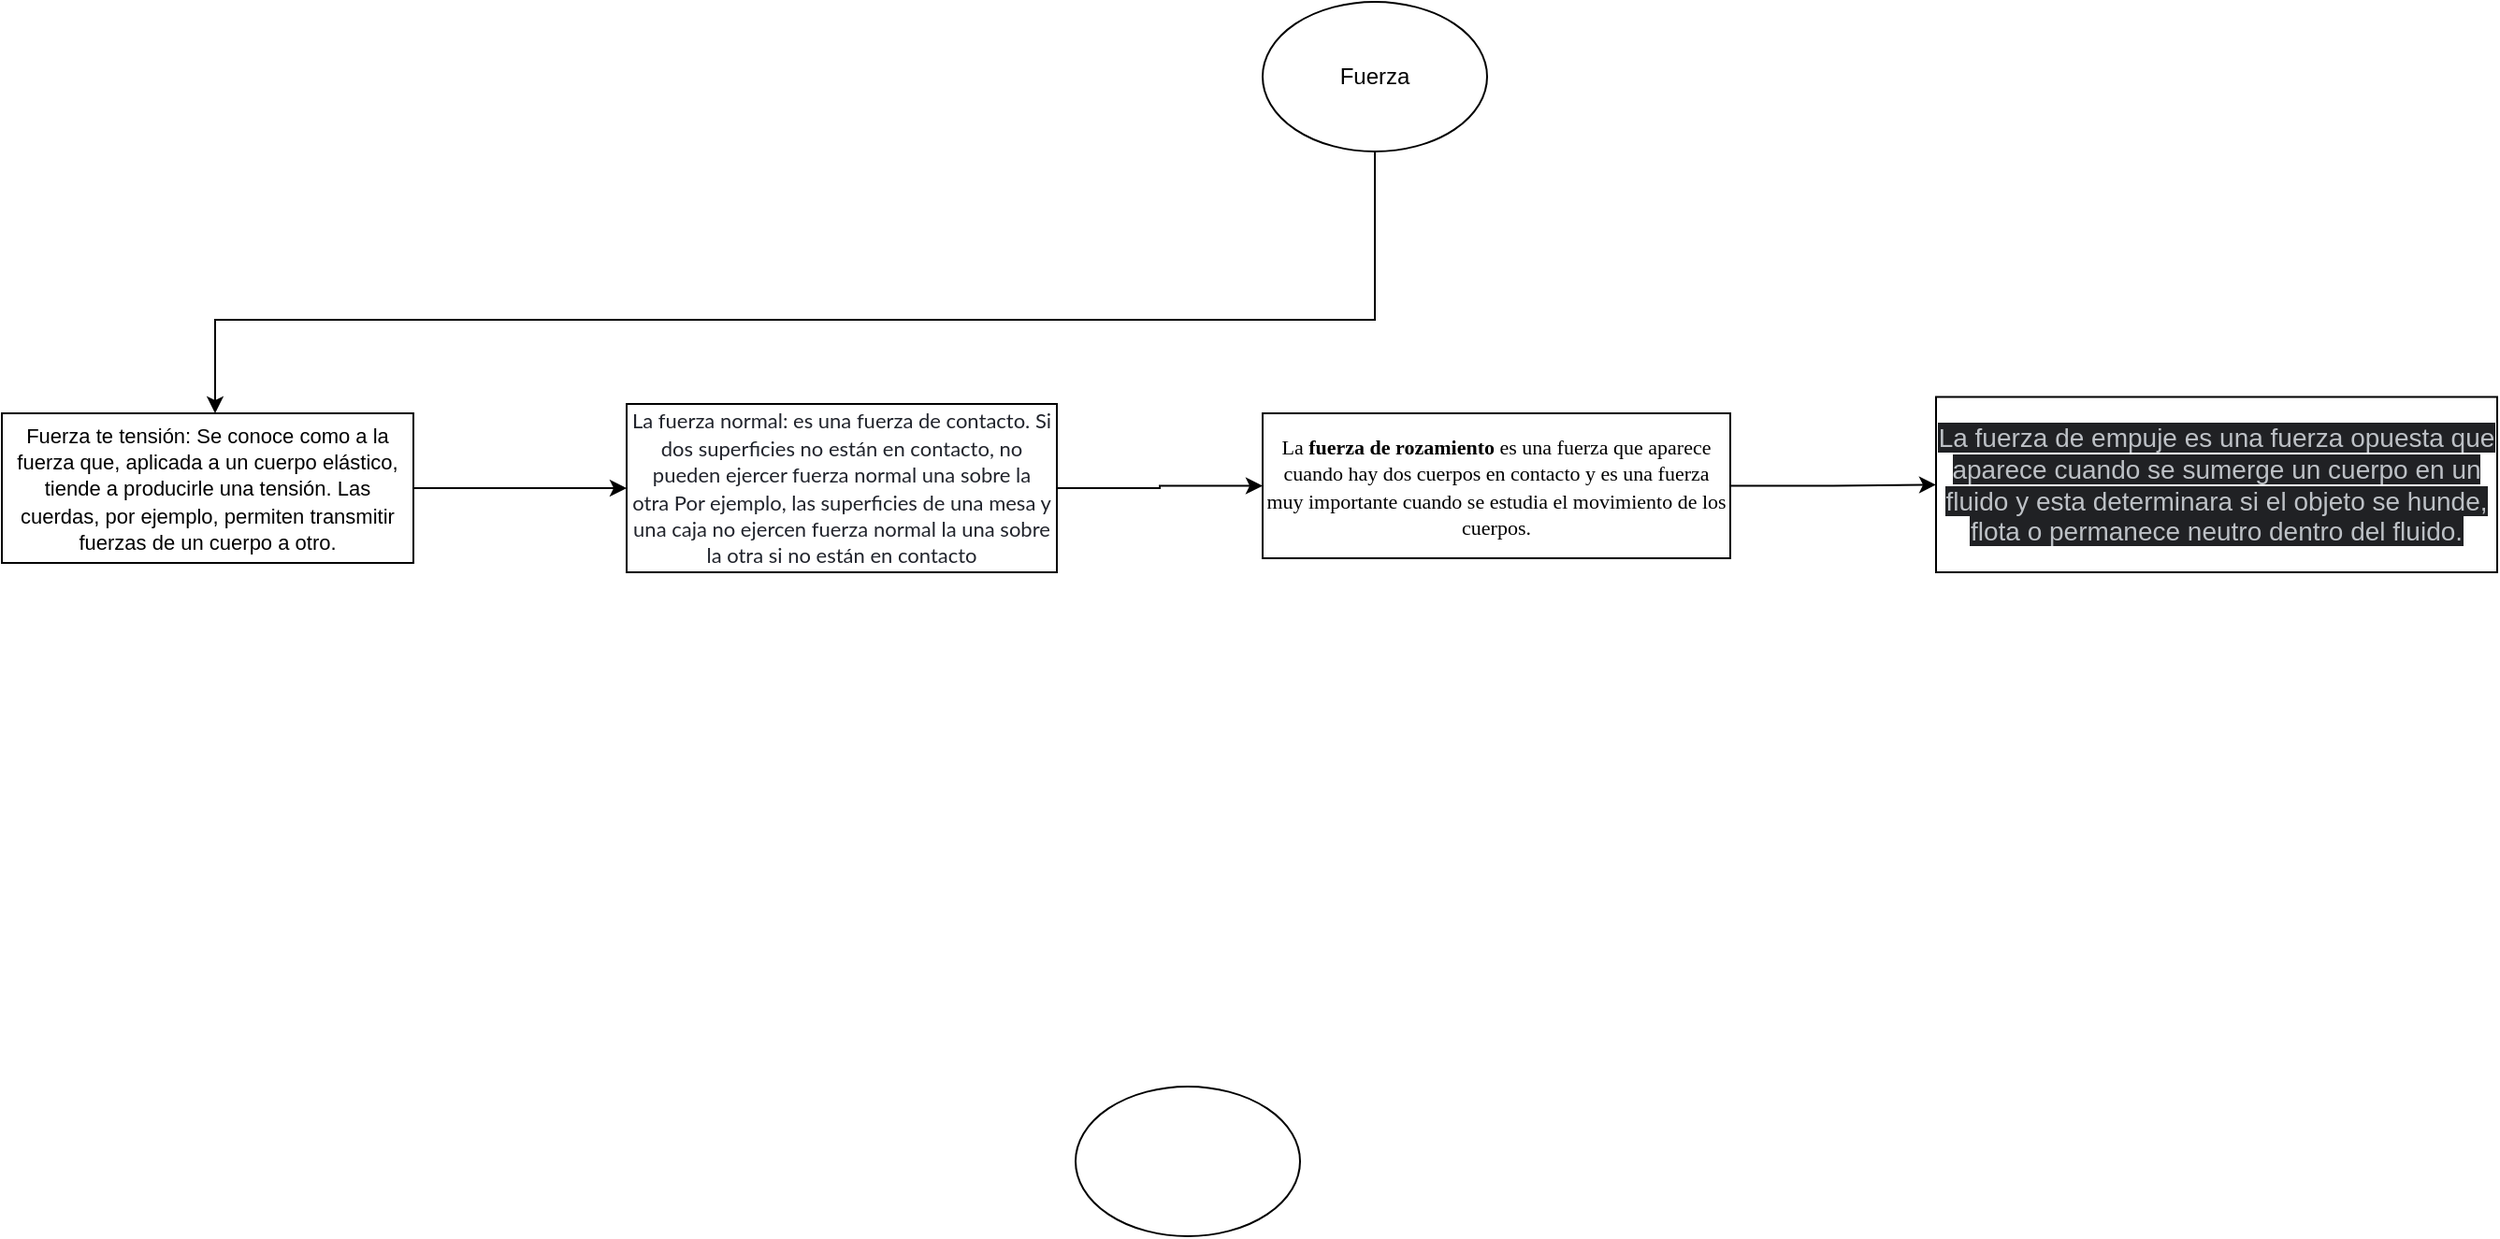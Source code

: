 <mxfile version="15.6.8" type="github" pages="5">
  <diagram id="C5RBs43oDa-KdzZeNtuy" name="Page-1">
    <mxGraphModel dx="2315" dy="1100" grid="1" gridSize="10" guides="1" tooltips="1" connect="1" arrows="1" fold="1" page="1" pageScale="1" pageWidth="827" pageHeight="1169" math="0" shadow="0">
      <root>
        <mxCell id="WIyWlLk6GJQsqaUBKTNV-0" />
        <mxCell id="WIyWlLk6GJQsqaUBKTNV-1" parent="WIyWlLk6GJQsqaUBKTNV-0" />
        <mxCell id="vAVDOsP7CAd0WjfPpMyQ-2" value="" style="edgeStyle=orthogonalEdgeStyle;rounded=0;orthogonalLoop=1;jettySize=auto;html=1;" edge="1" parent="WIyWlLk6GJQsqaUBKTNV-1" source="vAVDOsP7CAd0WjfPpMyQ-0" target="vAVDOsP7CAd0WjfPpMyQ-3">
          <mxGeometry relative="1" as="geometry">
            <mxPoint x="-160" y="320" as="targetPoint" />
            <Array as="points">
              <mxPoint x="320" y="240" />
              <mxPoint x="-300" y="240" />
            </Array>
          </mxGeometry>
        </mxCell>
        <mxCell id="vAVDOsP7CAd0WjfPpMyQ-0" value="Fuerza" style="ellipse;whiteSpace=wrap;html=1;" vertex="1" parent="WIyWlLk6GJQsqaUBKTNV-1">
          <mxGeometry x="260" y="70" width="120" height="80" as="geometry" />
        </mxCell>
        <mxCell id="vAVDOsP7CAd0WjfPpMyQ-5" value="" style="edgeStyle=orthogonalEdgeStyle;rounded=0;orthogonalLoop=1;jettySize=auto;html=1;" edge="1" parent="WIyWlLk6GJQsqaUBKTNV-1" source="vAVDOsP7CAd0WjfPpMyQ-3" target="vAVDOsP7CAd0WjfPpMyQ-4">
          <mxGeometry relative="1" as="geometry" />
        </mxCell>
        <mxCell id="vAVDOsP7CAd0WjfPpMyQ-3" value="&lt;font style=&quot;font-size: 11px&quot;&gt;Fuerza te tensión:&amp;nbsp;&lt;span style=&quot;background-color: rgb(255 , 255 , 255) ; font-family: &amp;#34;helvetica&amp;#34; , &amp;#34;georgia&amp;#34; , &amp;#34;times new roman&amp;#34; , serif&quot;&gt;Se conoce como &lt;/span&gt;&lt;span style=&quot;background-color: rgb(255 , 255 , 255) ; font-family: &amp;#34;helvetica&amp;#34; , &amp;#34;georgia&amp;#34; , &amp;#34;times new roman&amp;#34; , serif&quot;&gt;a la fuerza que, aplicada a un cuerpo elástico, tiende a producirle una tensión.&amp;nbsp;&lt;/span&gt;&lt;span style=&quot;background-color: rgb(255 , 255 , 255) ; font-family: &amp;#34;helvetica&amp;#34; , &amp;#34;georgia&amp;#34; , &amp;#34;times new roman&amp;#34; , serif&quot;&gt;Las cuerdas, por ejemplo, permiten transmitir fuerzas de un cuerpo a otro.&lt;/span&gt;&lt;span style=&quot;background-color: rgb(255 , 255 , 255) ; color: rgb(85 , 85 , 85) ; font-family: &amp;#34;helvetica&amp;#34; , &amp;#34;georgia&amp;#34; , &amp;#34;times new roman&amp;#34; , serif&quot;&gt;&lt;br&gt;&lt;/span&gt;&lt;/font&gt;" style="rounded=0;whiteSpace=wrap;html=1;" vertex="1" parent="WIyWlLk6GJQsqaUBKTNV-1">
          <mxGeometry x="-414" y="290" width="220" height="80" as="geometry" />
        </mxCell>
        <mxCell id="vAVDOsP7CAd0WjfPpMyQ-7" value="" style="edgeStyle=orthogonalEdgeStyle;rounded=0;orthogonalLoop=1;jettySize=auto;html=1;" edge="1" parent="WIyWlLk6GJQsqaUBKTNV-1" source="vAVDOsP7CAd0WjfPpMyQ-4" target="vAVDOsP7CAd0WjfPpMyQ-6">
          <mxGeometry relative="1" as="geometry" />
        </mxCell>
        <mxCell id="vAVDOsP7CAd0WjfPpMyQ-4" value="&lt;span style=&quot;color: rgb(33 , 36 , 44) ; font-family: &amp;#34;lato&amp;#34; , &amp;#34;noto sans&amp;#34; , &amp;#34;helvetica&amp;#34; , &amp;#34;corbel&amp;#34; , sans-serif , &amp;#34;helvetica&amp;#34; , &amp;#34;corbel&amp;#34; , sans-serif ; background-color: rgb(255 , 255 , 255)&quot;&gt;&lt;font style=&quot;font-size: 11px&quot;&gt;La fuerza normal: es una fuerza de contacto. Si dos superficies no están en contacto, no pueden ejercer fuerza normal una sobre la otra&lt;/font&gt;&lt;/span&gt;&lt;span style=&quot;color: rgb(33 , 36 , 44) ; font-family: &amp;#34;lato&amp;#34; , &amp;#34;noto sans&amp;#34; , &amp;#34;helvetica&amp;#34; , &amp;#34;corbel&amp;#34; , sans-serif , &amp;#34;helvetica&amp;#34; , &amp;#34;corbel&amp;#34; , sans-serif ; font-size: 11px ; background-color: rgb(255 , 255 , 255)&quot;&gt;&amp;nbsp;Por ejemplo, las superficies de una mesa y una caja no ejercen fuerza normal la una sobre la otra si no están en contacto&lt;/span&gt;" style="whiteSpace=wrap;html=1;rounded=0;" vertex="1" parent="WIyWlLk6GJQsqaUBKTNV-1">
          <mxGeometry x="-80" y="285" width="230" height="90" as="geometry" />
        </mxCell>
        <mxCell id="vAVDOsP7CAd0WjfPpMyQ-9" value="" style="edgeStyle=orthogonalEdgeStyle;rounded=0;orthogonalLoop=1;jettySize=auto;html=1;" edge="1" parent="WIyWlLk6GJQsqaUBKTNV-1" source="vAVDOsP7CAd0WjfPpMyQ-6" target="vAVDOsP7CAd0WjfPpMyQ-8">
          <mxGeometry relative="1" as="geometry" />
        </mxCell>
        <mxCell id="vAVDOsP7CAd0WjfPpMyQ-6" value="&lt;font style=&quot;font-size: 11px&quot;&gt;&lt;span style=&quot;font-family: &amp;#34;times new roman&amp;#34;&quot;&gt;La&amp;nbsp;&lt;/span&gt;&lt;b style=&quot;font-family: &amp;#34;times new roman&amp;#34;&quot;&gt;fuerza de rozamiento&lt;/b&gt;&lt;span&gt;&lt;font face=&quot;Times New Roman&quot; style=&quot;font-size: 11px&quot;&gt;&amp;nbsp;es una fuerza que aparece cuando hay dos cuerpos&amp;nbsp;en contacto y es una fuerza muy importante cuando se estudia el movimiento&amp;nbsp;de los cuerpos.&lt;/font&gt;&lt;/span&gt;&lt;/font&gt;" style="whiteSpace=wrap;html=1;rounded=0;" vertex="1" parent="WIyWlLk6GJQsqaUBKTNV-1">
          <mxGeometry x="260" y="290" width="250" height="77.5" as="geometry" />
        </mxCell>
        <mxCell id="vAVDOsP7CAd0WjfPpMyQ-8" value="&lt;span style=&quot;color: rgb(189 , 193 , 198) ; font-family: &amp;#34;arial&amp;#34; , sans-serif ; font-size: 14px ; text-align: left ; background-color: rgb(32 , 33 , 36)&quot;&gt;La fuerza de empuje es una fuerza opuesta que aparece cuando se sumerge un cuerpo en un fluido y esta determinara si el objeto se hunde, flota o permanece neutro dentro del fluido.&lt;/span&gt;" style="whiteSpace=wrap;html=1;rounded=0;" vertex="1" parent="WIyWlLk6GJQsqaUBKTNV-1">
          <mxGeometry x="620" y="281.25" width="300" height="93.75" as="geometry" />
        </mxCell>
        <mxCell id="vAVDOsP7CAd0WjfPpMyQ-11" style="edgeStyle=orthogonalEdgeStyle;rounded=0;orthogonalLoop=1;jettySize=auto;html=1;exitX=0.5;exitY=1;exitDx=0;exitDy=0;fontSize=11;" edge="1" parent="WIyWlLk6GJQsqaUBKTNV-1" source="vAVDOsP7CAd0WjfPpMyQ-6" target="vAVDOsP7CAd0WjfPpMyQ-6">
          <mxGeometry relative="1" as="geometry" />
        </mxCell>
        <mxCell id="vAVDOsP7CAd0WjfPpMyQ-13" value="" style="ellipse;whiteSpace=wrap;html=1;labelBackgroundColor=#F7F9FF;fontSize=11;fontColor=#000000;" vertex="1" parent="WIyWlLk6GJQsqaUBKTNV-1">
          <mxGeometry x="160" y="650" width="120" height="80" as="geometry" />
        </mxCell>
      </root>
    </mxGraphModel>
  </diagram>
  <diagram id="a9kGSJYgxwQCSWXo4pwc" name="DESPLAZAMIENTO ENTRE 2 PUNTOS">
    <mxGraphModel dx="1680" dy="450" grid="1" gridSize="10" guides="1" tooltips="1" connect="1" arrows="1" fold="1" page="1" pageScale="1" pageWidth="827" pageHeight="1169" math="0" shadow="0">
      <root>
        <mxCell id="SuKJYPEuC0iPRnV6mOwe-0" />
        <mxCell id="SuKJYPEuC0iPRnV6mOwe-1" parent="SuKJYPEuC0iPRnV6mOwe-0" />
        <mxCell id="SuKJYPEuC0iPRnV6mOwe-5" value="" style="edgeStyle=orthogonalEdgeStyle;rounded=0;orthogonalLoop=1;jettySize=auto;html=1;" edge="1" parent="SuKJYPEuC0iPRnV6mOwe-1" source="SuKJYPEuC0iPRnV6mOwe-3" target="SuKJYPEuC0iPRnV6mOwe-4">
          <mxGeometry relative="1" as="geometry" />
        </mxCell>
        <mxCell id="SuKJYPEuC0iPRnV6mOwe-3" value="Desplazamiento entre 2 puntos" style="ellipse;whiteSpace=wrap;html=1;" vertex="1" parent="SuKJYPEuC0iPRnV6mOwe-1">
          <mxGeometry x="354" y="250" width="120" height="80" as="geometry" />
        </mxCell>
        <mxCell id="SuKJYPEuC0iPRnV6mOwe-9" value="" style="edgeStyle=orthogonalEdgeStyle;rounded=0;orthogonalLoop=1;jettySize=auto;html=1;" edge="1" parent="SuKJYPEuC0iPRnV6mOwe-1" source="SuKJYPEuC0iPRnV6mOwe-4">
          <mxGeometry relative="1" as="geometry">
            <mxPoint x="414" y="510" as="targetPoint" />
            <Array as="points">
              <mxPoint x="414" y="500" />
              <mxPoint x="414" y="500" />
            </Array>
          </mxGeometry>
        </mxCell>
        <mxCell id="SuKJYPEuC0iPRnV6mOwe-4" value="Buscar la ruta por google maps" style="shape=parallelogram;perimeter=parallelogramPerimeter;whiteSpace=wrap;html=1;fixedSize=1;" vertex="1" parent="SuKJYPEuC0iPRnV6mOwe-1">
          <mxGeometry x="293" y="380" width="242" height="80" as="geometry" />
        </mxCell>
        <mxCell id="SuKJYPEuC0iPRnV6mOwe-11" value="" style="edgeStyle=orthogonalEdgeStyle;rounded=0;orthogonalLoop=1;jettySize=auto;html=1;strokeColor=default;exitX=1;exitY=0.5;exitDx=0;exitDy=0;" edge="1" parent="SuKJYPEuC0iPRnV6mOwe-1" source="4g9oOpW-LsOW5fZ3vZNe-14">
          <mxGeometry relative="1" as="geometry">
            <mxPoint x="508.429" y="959.5" as="sourcePoint" />
            <mxPoint x="666" y="959.5" as="targetPoint" />
            <Array as="points">
              <mxPoint x="576" y="960" />
            </Array>
          </mxGeometry>
        </mxCell>
        <mxCell id="FzpXAM57OUHYjWY2UbxH-19" value="" style="edgeStyle=orthogonalEdgeStyle;rounded=0;orthogonalLoop=1;jettySize=auto;html=1;" edge="1" parent="SuKJYPEuC0iPRnV6mOwe-1" target="FzpXAM57OUHYjWY2UbxH-18">
          <mxGeometry relative="1" as="geometry">
            <mxPoint x="360" y="960" as="sourcePoint" />
            <Array as="points">
              <mxPoint x="330" y="960" />
              <mxPoint x="330" y="960" />
            </Array>
          </mxGeometry>
        </mxCell>
        <mxCell id="SuKJYPEuC0iPRnV6mOwe-10" value="Caminar hacia la estacion&amp;nbsp;" style="whiteSpace=wrap;html=1;" vertex="1" parent="SuKJYPEuC0iPRnV6mOwe-1">
          <mxGeometry x="666" y="930" width="124" height="60" as="geometry" />
        </mxCell>
        <mxCell id="SuKJYPEuC0iPRnV6mOwe-12" value="Si" style="text;html=1;align=center;verticalAlign=middle;resizable=0;points=[];autosize=1;strokeColor=none;fillColor=none;" vertex="1" parent="SuKJYPEuC0iPRnV6mOwe-1">
          <mxGeometry x="535" y="940" width="30" height="20" as="geometry" />
        </mxCell>
        <mxCell id="FzpXAM57OUHYjWY2UbxH-9" value="" style="edgeStyle=orthogonalEdgeStyle;rounded=0;orthogonalLoop=1;jettySize=auto;html=1;" edge="1" parent="SuKJYPEuC0iPRnV6mOwe-1" source="FzpXAM57OUHYjWY2UbxH-0" target="FzpXAM57OUHYjWY2UbxH-8">
          <mxGeometry relative="1" as="geometry" />
        </mxCell>
        <mxCell id="FzpXAM57OUHYjWY2UbxH-12" value="" style="edgeStyle=orthogonalEdgeStyle;rounded=0;orthogonalLoop=1;jettySize=auto;html=1;" edge="1" parent="SuKJYPEuC0iPRnV6mOwe-1" source="FzpXAM57OUHYjWY2UbxH-0">
          <mxGeometry relative="1" as="geometry">
            <mxPoint x="414" y="650" as="targetPoint" />
          </mxGeometry>
        </mxCell>
        <mxCell id="FzpXAM57OUHYjWY2UbxH-0" value="Es la ruta con menos semafos?" style="whiteSpace=wrap;html=1;" vertex="1" parent="SuKJYPEuC0iPRnV6mOwe-1">
          <mxGeometry x="354" y="510" width="120" height="60" as="geometry" />
        </mxCell>
        <mxCell id="FzpXAM57OUHYjWY2UbxH-4" style="edgeStyle=orthogonalEdgeStyle;rounded=0;orthogonalLoop=1;jettySize=auto;html=1;exitX=0.442;exitY=0.983;exitDx=0;exitDy=0;exitPerimeter=0;" edge="1" parent="SuKJYPEuC0iPRnV6mOwe-1" source="SuKJYPEuC0iPRnV6mOwe-10" target="4g9oOpW-LsOW5fZ3vZNe-5">
          <mxGeometry relative="1" as="geometry">
            <mxPoint x="470" y="1085" as="targetPoint" />
            <Array as="points">
              <mxPoint x="728" y="1125" />
            </Array>
          </mxGeometry>
        </mxCell>
        <mxCell id="FzpXAM57OUHYjWY2UbxH-13" style="edgeStyle=orthogonalEdgeStyle;rounded=0;orthogonalLoop=1;jettySize=auto;html=1;" edge="1" parent="SuKJYPEuC0iPRnV6mOwe-1" source="FzpXAM57OUHYjWY2UbxH-8">
          <mxGeometry relative="1" as="geometry">
            <mxPoint x="420" y="620" as="targetPoint" />
            <Array as="points">
              <mxPoint x="720" y="620" />
            </Array>
          </mxGeometry>
        </mxCell>
        <mxCell id="FzpXAM57OUHYjWY2UbxH-8" value="La ruta alterna tiene menos semaforos" style="whiteSpace=wrap;html=1;" vertex="1" parent="SuKJYPEuC0iPRnV6mOwe-1">
          <mxGeometry x="660" y="510" width="120" height="60" as="geometry" />
        </mxCell>
        <mxCell id="FzpXAM57OUHYjWY2UbxH-10" value="No" style="text;html=1;align=center;verticalAlign=middle;resizable=0;points=[];autosize=1;strokeColor=none;fillColor=none;" vertex="1" parent="SuKJYPEuC0iPRnV6mOwe-1">
          <mxGeometry x="550" y="520" width="30" height="20" as="geometry" />
        </mxCell>
        <mxCell id="FzpXAM57OUHYjWY2UbxH-14" value="Si&lt;br&gt;" style="text;html=1;align=center;verticalAlign=middle;resizable=0;points=[];autosize=1;strokeColor=none;fillColor=none;" vertex="1" parent="SuKJYPEuC0iPRnV6mOwe-1">
          <mxGeometry x="414" y="590" width="30" height="20" as="geometry" />
        </mxCell>
        <mxCell id="4g9oOpW-LsOW5fZ3vZNe-8" value="" style="edgeStyle=orthogonalEdgeStyle;rounded=0;orthogonalLoop=1;jettySize=auto;html=1;" edge="1" parent="SuKJYPEuC0iPRnV6mOwe-1" source="FzpXAM57OUHYjWY2UbxH-18" target="4g9oOpW-LsOW5fZ3vZNe-7">
          <mxGeometry relative="1" as="geometry">
            <Array as="points">
              <mxPoint x="-90" y="965" />
            </Array>
          </mxGeometry>
        </mxCell>
        <mxCell id="FzpXAM57OUHYjWY2UbxH-18" value="Esperar hasta que este disponible" style="whiteSpace=wrap;html=1;" vertex="1" parent="SuKJYPEuC0iPRnV6mOwe-1">
          <mxGeometry x="60" y="930" width="120" height="60" as="geometry" />
        </mxCell>
        <mxCell id="FzpXAM57OUHYjWY2UbxH-20" value="No" style="text;html=1;align=center;verticalAlign=middle;resizable=0;points=[];autosize=1;strokeColor=none;fillColor=none;" vertex="1" parent="SuKJYPEuC0iPRnV6mOwe-1">
          <mxGeometry x="245" y="940" width="30" height="20" as="geometry" />
        </mxCell>
        <mxCell id="4g9oOpW-LsOW5fZ3vZNe-6" value="" style="edgeStyle=orthogonalEdgeStyle;rounded=0;orthogonalLoop=1;jettySize=auto;html=1;" edge="1" parent="SuKJYPEuC0iPRnV6mOwe-1" source="4g9oOpW-LsOW5fZ3vZNe-2" target="4g9oOpW-LsOW5fZ3vZNe-5">
          <mxGeometry relative="1" as="geometry">
            <Array as="points">
              <mxPoint x="200" y="1125" />
              <mxPoint x="200" y="1125" />
            </Array>
          </mxGeometry>
        </mxCell>
        <mxCell id="4g9oOpW-LsOW5fZ3vZNe-2" value="Caminar hacia la estacion" style="whiteSpace=wrap;html=1;" vertex="1" parent="SuKJYPEuC0iPRnV6mOwe-1">
          <mxGeometry x="50" y="1095" width="120" height="60" as="geometry" />
        </mxCell>
        <mxCell id="4g9oOpW-LsOW5fZ3vZNe-5" value="Tomar autobus" style="whiteSpace=wrap;html=1;" vertex="1" parent="SuKJYPEuC0iPRnV6mOwe-1">
          <mxGeometry x="354" y="1095" width="120" height="60" as="geometry" />
        </mxCell>
        <mxCell id="4g9oOpW-LsOW5fZ3vZNe-7" value="Autobus disponiible" style="whiteSpace=wrap;html=1;" vertex="1" parent="SuKJYPEuC0iPRnV6mOwe-1">
          <mxGeometry x="-150" y="1015" width="120" height="60" as="geometry" />
        </mxCell>
        <mxCell id="4g9oOpW-LsOW5fZ3vZNe-12" value="" style="endArrow=classic;html=1;exitX=0.5;exitY=1;exitDx=0;exitDy=0;" edge="1" parent="SuKJYPEuC0iPRnV6mOwe-1" source="4g9oOpW-LsOW5fZ3vZNe-7">
          <mxGeometry width="50" height="50" relative="1" as="geometry">
            <mxPoint x="-90" y="1135" as="sourcePoint" />
            <mxPoint x="40" y="1125" as="targetPoint" />
            <Array as="points">
              <mxPoint x="-90" y="1125" />
              <mxPoint x="-70" y="1125" />
              <mxPoint x="-30" y="1125" />
            </Array>
          </mxGeometry>
        </mxCell>
        <mxCell id="4g9oOpW-LsOW5fZ3vZNe-14" value="Hay ruta de autobus?" style="rhombus;whiteSpace=wrap;html=1;" vertex="1" parent="SuKJYPEuC0iPRnV6mOwe-1">
          <mxGeometry x="361" y="920" width="106" height="80" as="geometry" />
        </mxCell>
        <mxCell id="Vt6GcM5Ct6ylvCN8iRcW-1" value="" style="edgeStyle=orthogonalEdgeStyle;rounded=0;orthogonalLoop=1;jettySize=auto;html=1;strokeColor=default;" edge="1" parent="SuKJYPEuC0iPRnV6mOwe-1" source="4g9oOpW-LsOW5fZ3vZNe-19">
          <mxGeometry relative="1" as="geometry">
            <mxPoint x="414" y="1250" as="targetPoint" />
          </mxGeometry>
        </mxCell>
        <mxCell id="4g9oOpW-LsOW5fZ3vZNe-19" value="Tomar autobus" style="whiteSpace=wrap;html=1;" vertex="1" parent="SuKJYPEuC0iPRnV6mOwe-1">
          <mxGeometry x="354" y="1095" width="120" height="60" as="geometry" />
        </mxCell>
        <mxCell id="4g9oOpW-LsOW5fZ3vZNe-22" value="La ruta alterna demora menos en llegar a mi destino?" style="rounded=0;whiteSpace=wrap;html=1;" vertex="1" parent="SuKJYPEuC0iPRnV6mOwe-1">
          <mxGeometry x="354" y="650" width="120" height="60" as="geometry" />
        </mxCell>
        <mxCell id="4g9oOpW-LsOW5fZ3vZNe-23" value="" style="endArrow=classic;html=1;strokeColor=default;exitX=0.5;exitY=1;exitDx=0;exitDy=0;" edge="1" parent="SuKJYPEuC0iPRnV6mOwe-1" source="4g9oOpW-LsOW5fZ3vZNe-22">
          <mxGeometry width="50" height="50" relative="1" as="geometry">
            <mxPoint x="414" y="780" as="sourcePoint" />
            <mxPoint x="414" y="790" as="targetPoint" />
          </mxGeometry>
        </mxCell>
        <mxCell id="4g9oOpW-LsOW5fZ3vZNe-24" value="Si" style="text;html=1;align=center;verticalAlign=middle;resizable=0;points=[];autosize=1;strokeColor=none;fillColor=none;" vertex="1" parent="SuKJYPEuC0iPRnV6mOwe-1">
          <mxGeometry x="414" y="740" width="30" height="20" as="geometry" />
        </mxCell>
        <mxCell id="4g9oOpW-LsOW5fZ3vZNe-27" value="" style="edgeStyle=orthogonalEdgeStyle;rounded=0;orthogonalLoop=1;jettySize=auto;html=1;strokeColor=default;" edge="1" parent="SuKJYPEuC0iPRnV6mOwe-1" source="4g9oOpW-LsOW5fZ3vZNe-25" target="4g9oOpW-LsOW5fZ3vZNe-26">
          <mxGeometry relative="1" as="geometry" />
        </mxCell>
        <mxCell id="4g9oOpW-LsOW5fZ3vZNe-25" value="Es la manera mas economica de ir?" style="rounded=0;whiteSpace=wrap;html=1;" vertex="1" parent="SuKJYPEuC0iPRnV6mOwe-1">
          <mxGeometry x="351" y="790" width="120" height="60" as="geometry" />
        </mxCell>
        <mxCell id="3jdfHCoKDubQOqjkf-vJ-2" value="" style="edgeStyle=orthogonalEdgeStyle;rounded=0;orthogonalLoop=1;jettySize=auto;html=1;strokeColor=default;" edge="1" parent="SuKJYPEuC0iPRnV6mOwe-1" source="4g9oOpW-LsOW5fZ3vZNe-26">
          <mxGeometry relative="1" as="geometry">
            <mxPoint x="480" y="1940" as="targetPoint" />
            <Array as="points">
              <mxPoint x="900" y="1940" />
            </Array>
          </mxGeometry>
        </mxCell>
        <mxCell id="4g9oOpW-LsOW5fZ3vZNe-26" value="Ir en bicicleta electrica" style="whiteSpace=wrap;html=1;rounded=0;" vertex="1" parent="SuKJYPEuC0iPRnV6mOwe-1">
          <mxGeometry x="840" y="790" width="120" height="60" as="geometry" />
        </mxCell>
        <mxCell id="4g9oOpW-LsOW5fZ3vZNe-28" value="No" style="text;html=1;align=center;verticalAlign=middle;resizable=0;points=[];autosize=1;strokeColor=none;fillColor=none;" vertex="1" parent="SuKJYPEuC0iPRnV6mOwe-1">
          <mxGeometry x="700" y="790" width="30" height="20" as="geometry" />
        </mxCell>
        <mxCell id="4g9oOpW-LsOW5fZ3vZNe-33" value="" style="endArrow=classic;html=1;strokeColor=default;" edge="1" parent="SuKJYPEuC0iPRnV6mOwe-1">
          <mxGeometry width="50" height="50" relative="1" as="geometry">
            <mxPoint x="414" y="850" as="sourcePoint" />
            <mxPoint x="414" y="920" as="targetPoint" />
            <Array as="points">
              <mxPoint x="414" y="890" />
            </Array>
          </mxGeometry>
        </mxCell>
        <mxCell id="Vt6GcM5Ct6ylvCN8iRcW-5" value="" style="edgeStyle=orthogonalEdgeStyle;rounded=0;orthogonalLoop=1;jettySize=auto;html=1;strokeColor=default;" edge="1" parent="SuKJYPEuC0iPRnV6mOwe-1" source="Vt6GcM5Ct6ylvCN8iRcW-2" target="Vt6GcM5Ct6ylvCN8iRcW-4">
          <mxGeometry relative="1" as="geometry" />
        </mxCell>
        <mxCell id="Vt6GcM5Ct6ylvCN8iRcW-7" value="" style="edgeStyle=orthogonalEdgeStyle;rounded=0;orthogonalLoop=1;jettySize=auto;html=1;strokeColor=default;" edge="1" parent="SuKJYPEuC0iPRnV6mOwe-1" source="Vt6GcM5Ct6ylvCN8iRcW-2" target="Vt6GcM5Ct6ylvCN8iRcW-6">
          <mxGeometry relative="1" as="geometry" />
        </mxCell>
        <mxCell id="Vt6GcM5Ct6ylvCN8iRcW-2" value="Hay libros para leer en el camino?" style="rhombus;whiteSpace=wrap;html=1;" vertex="1" parent="SuKJYPEuC0iPRnV6mOwe-1">
          <mxGeometry x="329" y="1250" width="170" height="120" as="geometry" />
        </mxCell>
        <mxCell id="Vt6GcM5Ct6ylvCN8iRcW-14" value="" style="edgeStyle=orthogonalEdgeStyle;rounded=0;orthogonalLoop=1;jettySize=auto;html=1;strokeColor=default;entryX=0;entryY=0.5;entryDx=0;entryDy=0;" edge="1" parent="SuKJYPEuC0iPRnV6mOwe-1" source="Vt6GcM5Ct6ylvCN8iRcW-4" target="Vt6GcM5Ct6ylvCN8iRcW-11">
          <mxGeometry relative="1" as="geometry">
            <mxPoint x="110" y="1670" as="targetPoint" />
            <Array as="points">
              <mxPoint x="110" y="1510" />
            </Array>
          </mxGeometry>
        </mxCell>
        <mxCell id="Vt6GcM5Ct6ylvCN8iRcW-4" value="Buscar en mi celular libros en pdf" style="whiteSpace=wrap;html=1;" vertex="1" parent="SuKJYPEuC0iPRnV6mOwe-1">
          <mxGeometry x="50" y="1280" width="120" height="60" as="geometry" />
        </mxCell>
        <mxCell id="Vt6GcM5Ct6ylvCN8iRcW-16" value="" style="edgeStyle=orthogonalEdgeStyle;rounded=0;orthogonalLoop=1;jettySize=auto;html=1;strokeColor=default;entryX=1;entryY=0.5;entryDx=0;entryDy=0;" edge="1" parent="SuKJYPEuC0iPRnV6mOwe-1" source="Vt6GcM5Ct6ylvCN8iRcW-6" target="Vt6GcM5Ct6ylvCN8iRcW-11">
          <mxGeometry relative="1" as="geometry">
            <mxPoint x="728" y="1690" as="targetPoint" />
            <Array as="points">
              <mxPoint x="728" y="1510" />
            </Array>
          </mxGeometry>
        </mxCell>
        <mxCell id="Vt6GcM5Ct6ylvCN8iRcW-6" value="Tomar libro de mi gusto" style="whiteSpace=wrap;html=1;" vertex="1" parent="SuKJYPEuC0iPRnV6mOwe-1">
          <mxGeometry x="668" y="1280" width="120" height="60" as="geometry" />
        </mxCell>
        <mxCell id="Vt6GcM5Ct6ylvCN8iRcW-9" value="No" style="text;html=1;align=center;verticalAlign=middle;resizable=0;points=[];autosize=1;strokeColor=none;fillColor=none;" vertex="1" parent="SuKJYPEuC0iPRnV6mOwe-1">
          <mxGeometry x="245" y="1290" width="30" height="20" as="geometry" />
        </mxCell>
        <mxCell id="Vt6GcM5Ct6ylvCN8iRcW-10" value="Si" style="text;html=1;align=center;verticalAlign=middle;resizable=0;points=[];autosize=1;strokeColor=none;fillColor=none;" vertex="1" parent="SuKJYPEuC0iPRnV6mOwe-1">
          <mxGeometry x="535" y="1290" width="30" height="20" as="geometry" />
        </mxCell>
        <mxCell id="3jdfHCoKDubQOqjkf-vJ-0" value="" style="edgeStyle=orthogonalEdgeStyle;rounded=0;orthogonalLoop=1;jettySize=auto;html=1;strokeColor=default;" edge="1" parent="SuKJYPEuC0iPRnV6mOwe-1" source="Vt6GcM5Ct6ylvCN8iRcW-11" target="Vt6GcM5Ct6ylvCN8iRcW-17">
          <mxGeometry relative="1" as="geometry" />
        </mxCell>
        <mxCell id="Vt6GcM5Ct6ylvCN8iRcW-11" value="Leer" style="whiteSpace=wrap;html=1;" vertex="1" parent="SuKJYPEuC0iPRnV6mOwe-1">
          <mxGeometry x="354" y="1480" width="120" height="60" as="geometry" />
        </mxCell>
        <mxCell id="3jdfHCoKDubQOqjkf-vJ-6" value="" style="edgeStyle=orthogonalEdgeStyle;rounded=0;orthogonalLoop=1;jettySize=auto;html=1;strokeColor=default;" edge="1" parent="SuKJYPEuC0iPRnV6mOwe-1" source="Vt6GcM5Ct6ylvCN8iRcW-17" target="3jdfHCoKDubQOqjkf-vJ-5">
          <mxGeometry relative="1" as="geometry" />
        </mxCell>
        <mxCell id="Vt6GcM5Ct6ylvCN8iRcW-17" value="Esperar a llegar" style="whiteSpace=wrap;html=1;" vertex="1" parent="SuKJYPEuC0iPRnV6mOwe-1">
          <mxGeometry x="354" y="1600" width="120" height="60" as="geometry" />
        </mxCell>
        <mxCell id="6B96oJ4_Iv1Lt1aRZuTI-1" value="" style="edgeStyle=orthogonalEdgeStyle;rounded=0;orthogonalLoop=1;jettySize=auto;html=1;strokeColor=default;" edge="1" parent="SuKJYPEuC0iPRnV6mOwe-1" source="3jdfHCoKDubQOqjkf-vJ-5" target="6B96oJ4_Iv1Lt1aRZuTI-0">
          <mxGeometry relative="1" as="geometry" />
        </mxCell>
        <mxCell id="3jdfHCoKDubQOqjkf-vJ-5" value="Llegue a mi destino?" style="rhombus;whiteSpace=wrap;html=1;" vertex="1" parent="SuKJYPEuC0iPRnV6mOwe-1">
          <mxGeometry x="366" y="1730" width="96" height="80" as="geometry" />
        </mxCell>
        <mxCell id="6B96oJ4_Iv1Lt1aRZuTI-6" value="" style="edgeStyle=orthogonalEdgeStyle;rounded=0;orthogonalLoop=1;jettySize=auto;html=1;strokeColor=default;" edge="1" parent="SuKJYPEuC0iPRnV6mOwe-1" source="6B96oJ4_Iv1Lt1aRZuTI-0" target="6B96oJ4_Iv1Lt1aRZuTI-5">
          <mxGeometry relative="1" as="geometry" />
        </mxCell>
        <mxCell id="6B96oJ4_Iv1Lt1aRZuTI-0" value="Bajarme del vehiculo&amp;nbsp; y caminar al supermercado" style="whiteSpace=wrap;html=1;" vertex="1" parent="SuKJYPEuC0iPRnV6mOwe-1">
          <mxGeometry x="354" y="1900" width="120" height="60" as="geometry" />
        </mxCell>
        <mxCell id="6B96oJ4_Iv1Lt1aRZuTI-2" value="Si" style="text;html=1;align=center;verticalAlign=middle;resizable=0;points=[];autosize=1;strokeColor=none;fillColor=none;" vertex="1" parent="SuKJYPEuC0iPRnV6mOwe-1">
          <mxGeometry x="414" y="1840" width="30" height="20" as="geometry" />
        </mxCell>
        <mxCell id="6B96oJ4_Iv1Lt1aRZuTI-5" value="Entrar al supermercado" style="ellipse;whiteSpace=wrap;html=1;" vertex="1" parent="SuKJYPEuC0iPRnV6mOwe-1">
          <mxGeometry x="354" y="2040" width="120" height="60" as="geometry" />
        </mxCell>
      </root>
    </mxGraphModel>
  </diagram>
  <diagram id="AU2SxNDgz6bD-vUU0zpl" name="Page-3">
    <mxGraphModel dx="868" dy="450" grid="1" gridSize="10" guides="1" tooltips="1" connect="1" arrows="1" fold="1" page="1" pageScale="1" pageWidth="827" pageHeight="1169" math="0" shadow="0">
      <root>
        <mxCell id="Oo4Q97uJ5cRIA2TFyZE4-0" />
        <mxCell id="Oo4Q97uJ5cRIA2TFyZE4-1" parent="Oo4Q97uJ5cRIA2TFyZE4-0" />
        <mxCell id="Oo4Q97uJ5cRIA2TFyZE4-4" value="" style="edgeStyle=orthogonalEdgeStyle;rounded=0;orthogonalLoop=1;jettySize=auto;html=1;" parent="Oo4Q97uJ5cRIA2TFyZE4-1" source="Oo4Q97uJ5cRIA2TFyZE4-2" target="Oo4Q97uJ5cRIA2TFyZE4-3" edge="1">
          <mxGeometry relative="1" as="geometry" />
        </mxCell>
        <mxCell id="Oo4Q97uJ5cRIA2TFyZE4-2" value="Inicio" style="ellipse;whiteSpace=wrap;html=1;" parent="Oo4Q97uJ5cRIA2TFyZE4-1" vertex="1">
          <mxGeometry x="354" y="40" width="120" height="80" as="geometry" />
        </mxCell>
        <mxCell id="Oo4Q97uJ5cRIA2TFyZE4-6" value="" style="edgeStyle=orthogonalEdgeStyle;rounded=0;orthogonalLoop=1;jettySize=auto;html=1;" parent="Oo4Q97uJ5cRIA2TFyZE4-1" source="Oo4Q97uJ5cRIA2TFyZE4-3" target="Oo4Q97uJ5cRIA2TFyZE4-5" edge="1">
          <mxGeometry relative="1" as="geometry" />
        </mxCell>
        <mxCell id="Oo4Q97uJ5cRIA2TFyZE4-3" value="Num: 0&lt;br&gt;Count:50" style="shape=parallelogram;perimeter=parallelogramPerimeter;whiteSpace=wrap;html=1;fixedSize=1;" parent="Oo4Q97uJ5cRIA2TFyZE4-1" vertex="1">
          <mxGeometry x="354" y="210" width="120" height="60" as="geometry" />
        </mxCell>
        <mxCell id="Oo4Q97uJ5cRIA2TFyZE4-8" value="" style="edgeStyle=orthogonalEdgeStyle;rounded=0;orthogonalLoop=1;jettySize=auto;html=1;" parent="Oo4Q97uJ5cRIA2TFyZE4-1" source="Oo4Q97uJ5cRIA2TFyZE4-5" target="Oo4Q97uJ5cRIA2TFyZE4-7" edge="1">
          <mxGeometry relative="1" as="geometry" />
        </mxCell>
        <mxCell id="Oo4Q97uJ5cRIA2TFyZE4-5" value="Num" style="shape=document;whiteSpace=wrap;html=1;boundedLbl=1;" parent="Oo4Q97uJ5cRIA2TFyZE4-1" vertex="1">
          <mxGeometry x="354" y="340" width="120" height="80" as="geometry" />
        </mxCell>
        <mxCell id="Oo4Q97uJ5cRIA2TFyZE4-10" value="" style="edgeStyle=orthogonalEdgeStyle;rounded=0;orthogonalLoop=1;jettySize=auto;html=1;" parent="Oo4Q97uJ5cRIA2TFyZE4-1" source="Oo4Q97uJ5cRIA2TFyZE4-7" target="Oo4Q97uJ5cRIA2TFyZE4-9" edge="1">
          <mxGeometry relative="1" as="geometry" />
        </mxCell>
        <mxCell id="Oo4Q97uJ5cRIA2TFyZE4-7" value="Num= num+2" style="whiteSpace=wrap;html=1;" parent="Oo4Q97uJ5cRIA2TFyZE4-1" vertex="1">
          <mxGeometry x="354" y="510" width="120" height="60" as="geometry" />
        </mxCell>
        <mxCell id="Oo4Q97uJ5cRIA2TFyZE4-12" value="" style="edgeStyle=orthogonalEdgeStyle;rounded=0;orthogonalLoop=1;jettySize=auto;html=1;" parent="Oo4Q97uJ5cRIA2TFyZE4-1" source="Oo4Q97uJ5cRIA2TFyZE4-9" target="Oo4Q97uJ5cRIA2TFyZE4-11" edge="1">
          <mxGeometry relative="1" as="geometry" />
        </mxCell>
        <mxCell id="Oo4Q97uJ5cRIA2TFyZE4-9" value="Count=count-1" style="whiteSpace=wrap;html=1;" parent="Oo4Q97uJ5cRIA2TFyZE4-1" vertex="1">
          <mxGeometry x="354" y="650" width="120" height="60" as="geometry" />
        </mxCell>
        <mxCell id="Oo4Q97uJ5cRIA2TFyZE4-14" value="" style="edgeStyle=orthogonalEdgeStyle;rounded=0;orthogonalLoop=1;jettySize=auto;html=1;" parent="Oo4Q97uJ5cRIA2TFyZE4-1" source="Oo4Q97uJ5cRIA2TFyZE4-11" target="Oo4Q97uJ5cRIA2TFyZE4-13" edge="1">
          <mxGeometry relative="1" as="geometry" />
        </mxCell>
        <mxCell id="Oo4Q97uJ5cRIA2TFyZE4-11" value="Count=0" style="rhombus;whiteSpace=wrap;html=1;" parent="Oo4Q97uJ5cRIA2TFyZE4-1" vertex="1">
          <mxGeometry x="374" y="780" width="80" height="80" as="geometry" />
        </mxCell>
        <mxCell id="Oo4Q97uJ5cRIA2TFyZE4-17" value="" style="edgeStyle=orthogonalEdgeStyle;rounded=0;orthogonalLoop=1;jettySize=auto;html=1;" parent="Oo4Q97uJ5cRIA2TFyZE4-1" source="Oo4Q97uJ5cRIA2TFyZE4-13" target="Oo4Q97uJ5cRIA2TFyZE4-5" edge="1">
          <mxGeometry relative="1" as="geometry">
            <mxPoint x="320" y="370" as="targetPoint" />
            <Array as="points">
              <mxPoint x="150" y="980" />
              <mxPoint x="150" y="370" />
            </Array>
          </mxGeometry>
        </mxCell>
        <mxCell id="Oo4Q97uJ5cRIA2TFyZE4-13" value="Fin" style="ellipse;whiteSpace=wrap;html=1;" parent="Oo4Q97uJ5cRIA2TFyZE4-1" vertex="1">
          <mxGeometry x="354" y="950" width="120" height="60" as="geometry" />
        </mxCell>
        <mxCell id="Oo4Q97uJ5cRIA2TFyZE4-15" value="Si" style="text;html=1;align=center;verticalAlign=middle;resizable=0;points=[];autosize=1;strokeColor=none;fillColor=none;" parent="Oo4Q97uJ5cRIA2TFyZE4-1" vertex="1">
          <mxGeometry x="414" y="890" width="30" height="20" as="geometry" />
        </mxCell>
        <mxCell id="Oo4Q97uJ5cRIA2TFyZE4-18" value="No" style="text;html=1;align=center;verticalAlign=middle;resizable=0;points=[];autosize=1;strokeColor=none;fillColor=none;" parent="Oo4Q97uJ5cRIA2TFyZE4-1" vertex="1">
          <mxGeometry x="250" y="950" width="30" height="20" as="geometry" />
        </mxCell>
      </root>
    </mxGraphModel>
  </diagram>
  <diagram id="bsLAu6K0Ct-ZxRmUyQf2" name="Page-4">
    <mxGraphModel dx="868" dy="450" grid="1" gridSize="10" guides="1" tooltips="1" connect="1" arrows="1" fold="1" page="1" pageScale="1" pageWidth="827" pageHeight="1169" math="0" shadow="0">
      <root>
        <mxCell id="PsH8C3lesTiGNIlvRASD-0" />
        <mxCell id="PsH8C3lesTiGNIlvRASD-1" parent="PsH8C3lesTiGNIlvRASD-0" />
      </root>
    </mxGraphModel>
  </diagram>
  <diagram id="Bgci8JbIJU-xnOf_BWYb" name="La prehistoria ������">
    <mxGraphModel dx="4134" dy="1286" grid="1" gridSize="10" guides="1" tooltips="1" connect="1" arrows="1" fold="1" page="1" pageScale="1" pageWidth="827" pageHeight="1169" math="0" shadow="0">
      <root>
        <mxCell id="FJZ8HluCcTMLVMoPlVzB-0" />
        <mxCell id="FJZ8HluCcTMLVMoPlVzB-1" parent="FJZ8HluCcTMLVMoPlVzB-0" />
        <mxCell id="shIGaRTArXIhluq17ZkI-2" value="" style="edgeStyle=orthogonalEdgeStyle;rounded=0;orthogonalLoop=1;jettySize=auto;html=1;" parent="FJZ8HluCcTMLVMoPlVzB-1" source="shIGaRTArXIhluq17ZkI-0" target="shIGaRTArXIhluq17ZkI-1" edge="1">
          <mxGeometry relative="1" as="geometry" />
        </mxCell>
        <mxCell id="shIGaRTArXIhluq17ZkI-0" value="La prehistoria" style="ellipse;whiteSpace=wrap;html=1;" parent="FJZ8HluCcTMLVMoPlVzB-1" vertex="1">
          <mxGeometry x="350" y="410" width="120" height="80" as="geometry" />
        </mxCell>
        <mxCell id="shIGaRTArXIhluq17ZkI-4" value="" style="edgeStyle=orthogonalEdgeStyle;rounded=0;orthogonalLoop=1;jettySize=auto;html=1;" parent="FJZ8HluCcTMLVMoPlVzB-1" source="shIGaRTArXIhluq17ZkI-1" target="shIGaRTArXIhluq17ZkI-3" edge="1">
          <mxGeometry relative="1" as="geometry" />
        </mxCell>
        <mxCell id="shIGaRTArXIhluq17ZkI-1" value="La prehistoria es el periodo de tiempo transcurrido desde la aparición de los primeros homínidos antecesores del homosapiens hasta que tenemos constancia de la existencia de documentos escritos algo que tuvo lugar por allá en el 3500AC&lt;br&gt;He aquí un pequeño resumen:" style="whiteSpace=wrap;html=1;" parent="FJZ8HluCcTMLVMoPlVzB-1" vertex="1">
          <mxGeometry x="175" y="555" width="470" height="115" as="geometry" />
        </mxCell>
        <mxCell id="shIGaRTArXIhluq17ZkI-6" value="" style="edgeStyle=orthogonalEdgeStyle;rounded=0;orthogonalLoop=1;jettySize=auto;html=1;entryX=0.5;entryY=0;entryDx=0;entryDy=0;" parent="FJZ8HluCcTMLVMoPlVzB-1" source="shIGaRTArXIhluq17ZkI-3" target="shIGaRTArXIhluq17ZkI-7" edge="1">
          <mxGeometry relative="1" as="geometry">
            <mxPoint x="210" y="890" as="targetPoint" />
            <Array as="points">
              <mxPoint x="410" y="880" />
              <mxPoint x="-22" y="880" />
            </Array>
          </mxGeometry>
        </mxCell>
        <mxCell id="shIGaRTArXIhluq17ZkI-3" value="La prehistoria y&amp;nbsp; la edad de los metales&amp;nbsp;" style="whiteSpace=wrap;html=1;" parent="FJZ8HluCcTMLVMoPlVzB-1" vertex="1">
          <mxGeometry x="350" y="777.5" width="120" height="60" as="geometry" />
        </mxCell>
        <mxCell id="shIGaRTArXIhluq17ZkI-8" value="" style="edgeStyle=orthogonalEdgeStyle;rounded=0;orthogonalLoop=1;jettySize=auto;html=1;entryX=0;entryY=0.5;entryDx=0;entryDy=0;" parent="FJZ8HluCcTMLVMoPlVzB-1" source="shIGaRTArXIhluq17ZkI-5" target="shIGaRTArXIhluq17ZkI-5" edge="1">
          <mxGeometry relative="1" as="geometry">
            <Array as="points">
              <mxPoint x="353" y="960" />
            </Array>
          </mxGeometry>
        </mxCell>
        <mxCell id="shIGaRTArXIhluq17ZkI-10" value="" style="edgeStyle=orthogonalEdgeStyle;rounded=0;orthogonalLoop=1;jettySize=auto;html=1;" parent="FJZ8HluCcTMLVMoPlVzB-1" source="shIGaRTArXIhluq17ZkI-5" target="shIGaRTArXIhluq17ZkI-9" edge="1">
          <mxGeometry relative="1" as="geometry" />
        </mxCell>
        <mxCell id="shIGaRTArXIhluq17ZkI-18" value="" style="edgeStyle=orthogonalEdgeStyle;rounded=0;orthogonalLoop=1;jettySize=auto;html=1;" parent="FJZ8HluCcTMLVMoPlVzB-1" source="shIGaRTArXIhluq17ZkI-5" target="shIGaRTArXIhluq17ZkI-17" edge="1">
          <mxGeometry relative="1" as="geometry" />
        </mxCell>
        <mxCell id="o_97BYKuZYUqatOBHNrA-0" style="edgeStyle=orthogonalEdgeStyle;rounded=0;orthogonalLoop=1;jettySize=auto;html=1;" parent="FJZ8HluCcTMLVMoPlVzB-1" edge="1">
          <mxGeometry relative="1" as="geometry">
            <mxPoint x="400.94" y="1520" as="targetPoint" />
            <mxPoint x="413.94" y="1247.5" as="sourcePoint" />
          </mxGeometry>
        </mxCell>
        <mxCell id="shIGaRTArXIhluq17ZkI-5" value="Mesolítico (10.000AC- 8.000AC)" style="whiteSpace=wrap;html=1;" parent="FJZ8HluCcTMLVMoPlVzB-1" vertex="1">
          <mxGeometry x="338" y="917.5" width="150" height="60" as="geometry" />
        </mxCell>
        <mxCell id="shIGaRTArXIhluq17ZkI-13" value="" style="edgeStyle=orthogonalEdgeStyle;rounded=0;orthogonalLoop=1;jettySize=auto;html=1;" parent="FJZ8HluCcTMLVMoPlVzB-1" source="shIGaRTArXIhluq17ZkI-7" target="shIGaRTArXIhluq17ZkI-5" edge="1">
          <mxGeometry relative="1" as="geometry" />
        </mxCell>
        <mxCell id="shIGaRTArXIhluq17ZkI-16" value="" style="edgeStyle=orthogonalEdgeStyle;rounded=0;orthogonalLoop=1;jettySize=auto;html=1;" parent="FJZ8HluCcTMLVMoPlVzB-1" source="shIGaRTArXIhluq17ZkI-7" target="shIGaRTArXIhluq17ZkI-15" edge="1">
          <mxGeometry relative="1" as="geometry">
            <Array as="points">
              <mxPoint x="-22" y="1037" />
              <mxPoint x="-22" y="1037" />
            </Array>
          </mxGeometry>
        </mxCell>
        <mxCell id="shIGaRTArXIhluq17ZkI-7" value="Paleolitico(&lt;span style=&quot;color: rgb(189 , 193 , 198) ; font-family: &amp;#34;arial&amp;#34; , sans-serif ; font-size: 14px ; background-color: rgb(32 , 33 , 36)&quot;&gt;2.500.000 a.C. hasta los 8000 a. C)&lt;/span&gt;" style="whiteSpace=wrap;html=1;align=center;" parent="FJZ8HluCcTMLVMoPlVzB-1" vertex="1">
          <mxGeometry x="-102.5" y="917.5" width="160" height="60" as="geometry" />
        </mxCell>
        <mxCell id="shIGaRTArXIhluq17ZkI-20" value="" style="edgeStyle=orthogonalEdgeStyle;rounded=0;orthogonalLoop=1;jettySize=auto;html=1;" parent="FJZ8HluCcTMLVMoPlVzB-1" source="shIGaRTArXIhluq17ZkI-9" target="shIGaRTArXIhluq17ZkI-19" edge="1">
          <mxGeometry relative="1" as="geometry" />
        </mxCell>
        <mxCell id="_TWUikb2skhS9eVJR1MJ-3" value="" style="edgeStyle=orthogonalEdgeStyle;rounded=0;orthogonalLoop=1;jettySize=auto;html=1;" parent="FJZ8HluCcTMLVMoPlVzB-1" source="shIGaRTArXIhluq17ZkI-9" target="_TWUikb2skhS9eVJR1MJ-2" edge="1">
          <mxGeometry relative="1" as="geometry" />
        </mxCell>
        <mxCell id="shIGaRTArXIhluq17ZkI-9" value="Neolitico (8.000AC- 5.000AC)" style="whiteSpace=wrap;html=1;" parent="FJZ8HluCcTMLVMoPlVzB-1" vertex="1">
          <mxGeometry x="752.5" y="917" width="120" height="60" as="geometry" />
        </mxCell>
        <mxCell id="shIGaRTArXIhluq17ZkI-15" value="Hace unos 5 millones de anos gracias a varios cambios climáticos el simio tuvo la necesidad&amp;nbsp; de caminar de un lado a otro y&amp;nbsp; solo aquellos que pudieron adaptarse a este cambio fueron los que sobrevivieron. El hombre vivía en pequeños grupos de cazadores y recolectores alojándose en cuevas y&amp;nbsp; yendo de un lado a otro buscando alimento.. Tiempo después&amp;nbsp; aprenden a tallar pequeños utensilios de piedras, hueso con las que casaban animales cada vez mas poderosos, además el dominio del fuego les dio la oportunidad de fritar carne o pescado, refugiarse de los depredadores o alumbrar en la noche.&lt;br&gt;Para el ano 1.5 mill A.C los homínidos ya habían salido de áfrica y se habían expandido por Europa Y asia .&lt;br&gt;&amp;nbsp;." style="whiteSpace=wrap;html=1;" parent="FJZ8HluCcTMLVMoPlVzB-1" vertex="1">
          <mxGeometry x="-237.5" y="1039.5" width="430" height="180.5" as="geometry" />
        </mxCell>
        <mxCell id="shIGaRTArXIhluq17ZkI-17" value="Durante este periodo se da la finalización del ultimo periodo glaciar, paulatinamente comienza la llegada de un clima templado esto permitió la modificación de costumbres y hábitos en el hombre, también&amp;nbsp; hubo un aumento de la vegetación lo que permitió el sedentarismo, la creación de pequeñas aldeas y la conquista de terreno a una extraordinaria rapidez.&lt;br&gt;Para este entonces el homosapiens salió de África y colonizo otros continentes, llego a Oceanía y después a América, llevando con ellos su excepcional cultura&amp;nbsp; &amp;nbsp; &amp;nbsp;" style="whiteSpace=wrap;html=1;" parent="FJZ8HluCcTMLVMoPlVzB-1" vertex="1">
          <mxGeometry x="244" y="1040" width="340" height="150" as="geometry" />
        </mxCell>
        <mxCell id="shIGaRTArXIhluq17ZkI-23" value="" style="edgeStyle=orthogonalEdgeStyle;rounded=0;orthogonalLoop=1;jettySize=auto;html=1;" parent="FJZ8HluCcTMLVMoPlVzB-1" source="_TWUikb2skhS9eVJR1MJ-2" target="shIGaRTArXIhluq17ZkI-22" edge="1">
          <mxGeometry relative="1" as="geometry">
            <mxPoint x="1654" y="939" as="sourcePoint" />
          </mxGeometry>
        </mxCell>
        <mxCell id="shIGaRTArXIhluq17ZkI-19" value="Fueron capaces de producir alimento cultivando la tierra y domesticando los animales, ello surgió gracias a la necesidad&amp;nbsp; de alimentar a grupos humanos cada vez mas números, Durante miles de anos todo esto lo compaginaron con la caza hasta que poco a poco dejaron de necesitarla. Como recompensa las aldeas comenzaron a crecer de forma extraordinaria. Dichas aldeas estuvieron ubicados en lugares fértiles cerca de los ríos, ..&amp;nbsp;" style="whiteSpace=wrap;html=1;" parent="FJZ8HluCcTMLVMoPlVzB-1" vertex="1">
          <mxGeometry x="630" y="1039.5" width="365" height="110" as="geometry" />
        </mxCell>
        <mxCell id="shIGaRTArXIhluq17ZkI-22" value="Al periodo de la prehistoria se le da fin con la llegada de la escritura, esta nace en Mesopotamia a partir de algún sistema contable&amp;nbsp; que servía para contar el ganado y las cantidades de grano, es la escritura cuneiforme, a base de pictogramas que grababan con un pulsar en tablas de arcilla que después cocían,&amp;nbsp; esto sucedió en el 3.500 AC.&amp;nbsp;&lt;br&gt;A partir de allí muere la prehistoria y nace la historia&lt;br&gt;&amp;nbsp;" style="whiteSpace=wrap;html=1;" parent="FJZ8HluCcTMLVMoPlVzB-1" vertex="1">
          <mxGeometry x="1620" y="1039.5" width="390" height="110" as="geometry" />
        </mxCell>
        <mxCell id="_TWUikb2skhS9eVJR1MJ-5" value="" style="edgeStyle=orthogonalEdgeStyle;rounded=0;orthogonalLoop=1;jettySize=auto;html=1;" parent="FJZ8HluCcTMLVMoPlVzB-1" source="_TWUikb2skhS9eVJR1MJ-2" target="_TWUikb2skhS9eVJR1MJ-4" edge="1">
          <mxGeometry relative="1" as="geometry" />
        </mxCell>
        <mxCell id="_TWUikb2skhS9eVJR1MJ-2" value="La edad de los metales (6.500AC - 3.500AC)" style="whiteSpace=wrap;html=1;" parent="FJZ8HluCcTMLVMoPlVzB-1" vertex="1">
          <mxGeometry x="1246.25" y="917.5" width="120" height="60" as="geometry" />
        </mxCell>
        <mxCell id="_TWUikb2skhS9eVJR1MJ-4" value="Los hombres comienzan a utilizar los diferentes metales para sus herramientas y demás, el primer metal que se utilizo fue el cobre, luego el bronce y por ultimo el hierro. A este periodo se le llamo&amp;nbsp; &quot;La metalurgia&quot; con la llegada de la metalurgia nace la artesanía y con ello el comercio. El aumento de la producción agraria y la aparición de la artesanía provocaron el &quot;trueque&quot;, es aquí donde el comercio crea&amp;nbsp;un gran intercambio comercial y cultural entre las ciudades&amp;nbsp;que llevo a que las aldeas se hicieran ahora ciudades cada vez&amp;nbsp; mas y mas grandes. Además esto creo la aparición de las primeras desigualdades, es decir personas ricas y personas pobres, también aparecieron guerreros para proteger las ciudades y entre ellos surgieron los primeros reyes.&lt;br&gt;La prehistoria termina aquí cuando alguno de esos reyes fundaron grandes reinos cuya administración necesitaron la invención de algo que cambiaria el rumbo de nuestra especie, la escritura aquel invento da paso a la historia.&amp;nbsp;&lt;br&gt;&lt;span&gt;&amp;nbsp;&lt;/span&gt;&lt;span&gt; &lt;/span&gt;&amp;nbsp; &amp;nbsp;" style="whiteSpace=wrap;html=1;" parent="FJZ8HluCcTMLVMoPlVzB-1" vertex="1">
          <mxGeometry x="1039.87" y="1040" width="532.75" height="190" as="geometry" />
        </mxCell>
        <mxCell id="n2L3o6FUBTVpS6GjX7uH-1" value="" style="edgeStyle=orthogonalEdgeStyle;rounded=0;orthogonalLoop=1;jettySize=auto;html=1;fontSize=19;" parent="FJZ8HluCcTMLVMoPlVzB-1" source="_TWUikb2skhS9eVJR1MJ-9" target="n2L3o6FUBTVpS6GjX7uH-0" edge="1">
          <mxGeometry relative="1" as="geometry" />
        </mxCell>
        <mxCell id="_TWUikb2skhS9eVJR1MJ-9" value="&lt;font style=&quot;font-size: 19px&quot;&gt;Pero y entonces cuando y como llego el hombre a América? ������&lt;/font&gt;" style="ellipse;whiteSpace=wrap;html=1;" parent="FJZ8HluCcTMLVMoPlVzB-1" vertex="1">
          <mxGeometry x="-302.5" y="1520" width="560" height="190" as="geometry" />
        </mxCell>
        <mxCell id="n2L3o6FUBTVpS6GjX7uH-3" value="" style="edgeStyle=orthogonalEdgeStyle;rounded=0;orthogonalLoop=1;jettySize=auto;html=1;fontSize=19;exitX=0.5;exitY=1;exitDx=0;exitDy=0;" parent="FJZ8HluCcTMLVMoPlVzB-1" source="n2L3o6FUBTVpS6GjX7uH-0" target="n2L3o6FUBTVpS6GjX7uH-5" edge="1">
          <mxGeometry relative="1" as="geometry">
            <mxPoint x="-15.333" y="2090" as="sourcePoint" />
            <mxPoint x="-153" y="2235" as="targetPoint" />
            <Array as="points">
              <mxPoint x="-23" y="2235" />
            </Array>
          </mxGeometry>
        </mxCell>
        <mxCell id="n2L3o6FUBTVpS6GjX7uH-0" value="&lt;div&gt;Los primeros pobladores llegaron&lt;/div&gt;&lt;div&gt;probablemente hace (14.000 – 15.000 a de C). provenientes de dos zonas&lt;/div&gt;&lt;div&gt;distintas:&lt;/div&gt;" style="whiteSpace=wrap;html=1;" parent="FJZ8HluCcTMLVMoPlVzB-1" vertex="1">
          <mxGeometry x="-131.25" y="1860" width="217.5" height="115" as="geometry" />
        </mxCell>
        <mxCell id="n2L3o6FUBTVpS6GjX7uH-4" value="" style="endArrow=classic;html=1;rounded=0;fontSize=19;exitX=0.5;exitY=1;exitDx=0;exitDy=0;" parent="FJZ8HluCcTMLVMoPlVzB-1" source="n2L3o6FUBTVpS6GjX7uH-0" edge="1">
          <mxGeometry width="50" height="50" relative="1" as="geometry">
            <mxPoint x="-15.5" y="2090" as="sourcePoint" />
            <mxPoint x="150" y="2235" as="targetPoint" />
            <Array as="points">
              <mxPoint x="-22" y="2235" />
            </Array>
          </mxGeometry>
        </mxCell>
        <mxCell id="n2L3o6FUBTVpS6GjX7uH-10" value="" style="edgeStyle=orthogonalEdgeStyle;rounded=0;orthogonalLoop=1;jettySize=auto;html=1;fontSize=18;entryX=0;entryY=0.5;entryDx=0;entryDy=0;" parent="FJZ8HluCcTMLVMoPlVzB-1" source="n2L3o6FUBTVpS6GjX7uH-5" target="n2L3o6FUBTVpS6GjX7uH-13" edge="1">
          <mxGeometry relative="1" as="geometry">
            <mxPoint x="-380" y="2520" as="targetPoint" />
            <Array as="points">
              <mxPoint x="-550" y="2520" />
            </Array>
          </mxGeometry>
        </mxCell>
        <mxCell id="n2L3o6FUBTVpS6GjX7uH-5" value="&lt;b&gt;Asia:&lt;/b&gt;&amp;nbsp;&lt;span&gt;Antes de los últimos deshielos ocurridos en el periodo del mesolitico, el nivel del mar se encontraba a unos&lt;/span&gt;&lt;div&gt;100 metros por debajo del nivel actual. Los hombres asiáticos podrían haber&lt;/div&gt;&lt;div&gt;llegado a América atravesando el Estrecho de Bering para luego ir&lt;/div&gt;&lt;div&gt;desplazándose hacia el sur.&lt;/div&gt;" style="rounded=0;whiteSpace=wrap;html=1;fontSize=19;" parent="FJZ8HluCcTMLVMoPlVzB-1" vertex="1">
          <mxGeometry x="-867.5" y="2150" width="670" height="150" as="geometry" />
        </mxCell>
        <mxCell id="n2L3o6FUBTVpS6GjX7uH-12" value="" style="edgeStyle=orthogonalEdgeStyle;rounded=0;orthogonalLoop=1;jettySize=auto;html=1;fontSize=18;entryX=1;entryY=0.5;entryDx=0;entryDy=0;" parent="FJZ8HluCcTMLVMoPlVzB-1" source="n2L3o6FUBTVpS6GjX7uH-6" target="n2L3o6FUBTVpS6GjX7uH-13" edge="1">
          <mxGeometry relative="1" as="geometry">
            <mxPoint x="410" y="2520" as="targetPoint" />
            <Array as="points">
              <mxPoint x="650" y="2520" />
            </Array>
          </mxGeometry>
        </mxCell>
        <mxCell id="n2L3o6FUBTVpS6GjX7uH-6" value="&lt;b&gt;Oceania&lt;/b&gt;: Existe una teoría que indica que algunos habitantes de las islas de Oceanía habrían llegado a través del mar a la parte sur del continente americano. Esta probabilidad surge de la similitud de diversos elementos hallados en varias zonas de ambos continentes. Se han encontrado restos en todas las áreas del continente americano, desde Alaska en el extremo norte, hasta Tierra del Fuego en el extremo sur de América. La evolución de los pobladores americanos fue más lenta que la de los europeos y asiáticos, aunque llegaron a desarrollar la agricultura, ganadería y la metalurgia. Algunos pueblos vivieron formando tribus nómadas y rudimentarias hasta la llegada de los europeos en el siglo XV, y otros llegaron a organizarse en forma de complejos estados." style="rounded=0;whiteSpace=wrap;html=1;fontSize=19;" parent="FJZ8HluCcTMLVMoPlVzB-1" vertex="1">
          <mxGeometry x="152.5" y="2120" width="850" height="240" as="geometry" />
        </mxCell>
        <mxCell id="n2L3o6FUBTVpS6GjX7uH-13" value="&#xa;&#xa;&lt;span style=&quot;color: rgb(0, 0, 0); font-family: helvetica; font-size: 19px; font-style: normal; font-weight: 400; letter-spacing: normal; text-align: center; text-indent: 0px; text-transform: none; word-spacing: 0px; background-color: rgb(248, 249, 250); display: inline; float: none;&quot;&gt;La evolución de los pobladores americanos fue más lenta que la de los europeos y asiáticos, aunque llegaron a desarrollar la agricultura, ganadería y la metalurgia. Algunos pueblos vivieron formando tribus nómadas y rudimentarias hasta la llegada de los europeos en el siglo XV, y otros llegaron a organizarse en forma de complejos estados.&lt;/span&gt;&#xa;&#xa;" style="rounded=0;whiteSpace=wrap;html=1;fontSize=18;" parent="FJZ8HluCcTMLVMoPlVzB-1" vertex="1">
          <mxGeometry x="-327.5" y="2440" width="610" height="160" as="geometry" />
        </mxCell>
      </root>
    </mxGraphModel>
  </diagram>
</mxfile>
